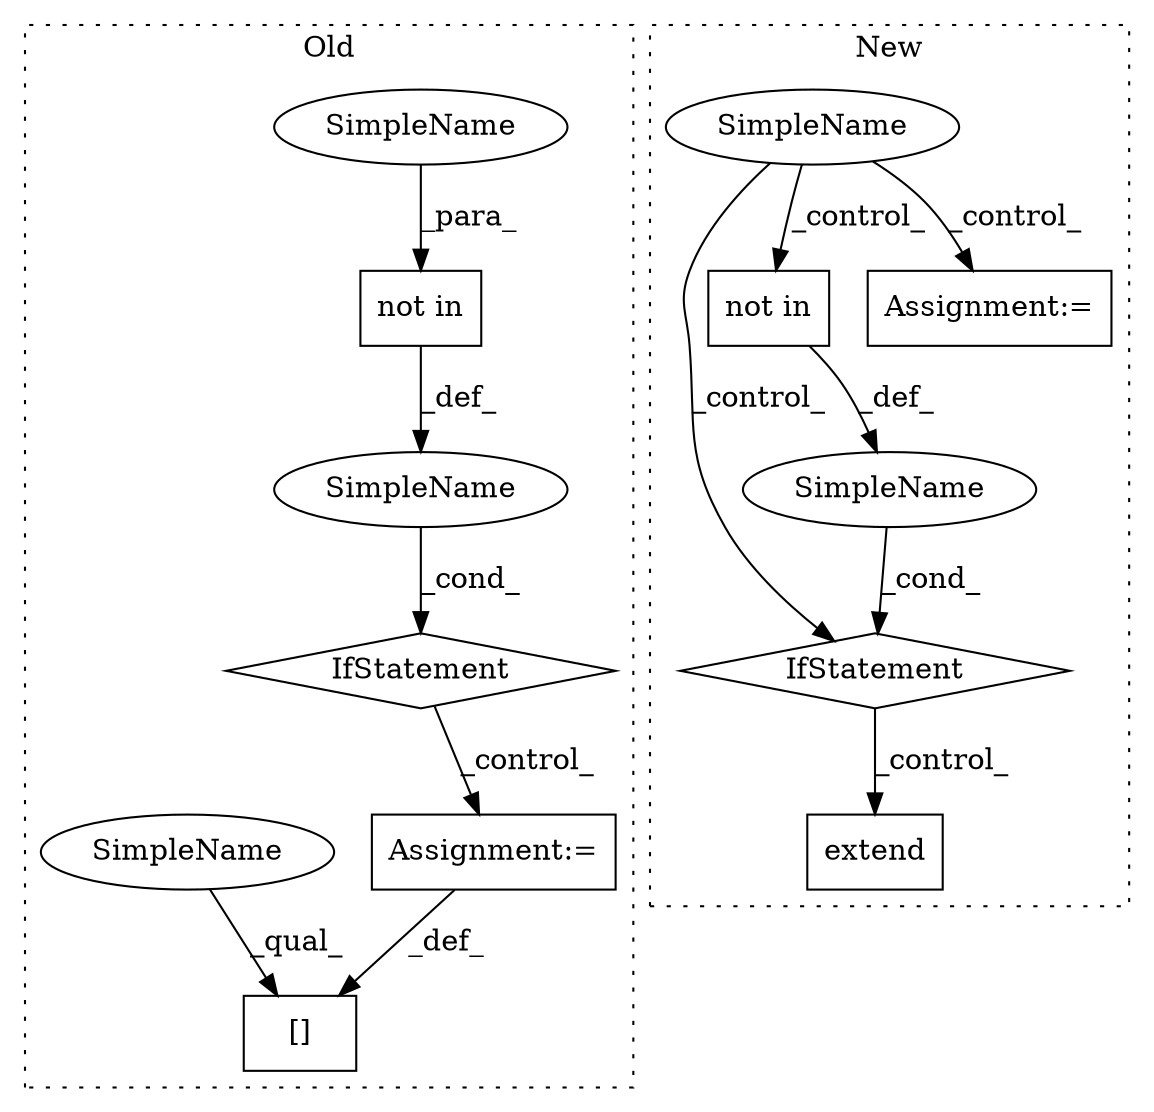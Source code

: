 digraph G {
subgraph cluster0 {
1 [label="not in" a="108" s="6625" l="15" shape="box"];
3 [label="IfStatement" a="25" s="6613,6640" l="12,2" shape="diamond"];
7 [label="Assignment:=" a="7" s="6663" l="1" shape="box"];
8 [label="SimpleName" a="42" s="" l="" shape="ellipse"];
10 [label="[]" a="2" s="6654,6662" l="5,1" shape="box"];
12 [label="SimpleName" a="42" s="6636" l="4" shape="ellipse"];
13 [label="SimpleName" a="42" s="6654" l="4" shape="ellipse"];
label = "Old";
style="dotted";
}
subgraph cluster1 {
2 [label="extend" a="32" s="12116,12148" l="7,1" shape="box"];
4 [label="IfStatement" a="25" s="12008,12051" l="12,2" shape="diamond"];
5 [label="SimpleName" a="42" s="" l="" shape="ellipse"];
6 [label="SimpleName" a="42" s="" l="" shape="ellipse"];
9 [label="not in" a="108" s="12020" l="31" shape="box"];
11 [label="Assignment:=" a="7" s="12186" l="1" shape="box"];
label = "New";
style="dotted";
}
1 -> 8 [label="_def_"];
3 -> 7 [label="_control_"];
4 -> 2 [label="_control_"];
5 -> 4 [label="_cond_"];
6 -> 9 [label="_control_"];
6 -> 4 [label="_control_"];
6 -> 11 [label="_control_"];
7 -> 10 [label="_def_"];
8 -> 3 [label="_cond_"];
9 -> 5 [label="_def_"];
12 -> 1 [label="_para_"];
13 -> 10 [label="_qual_"];
}